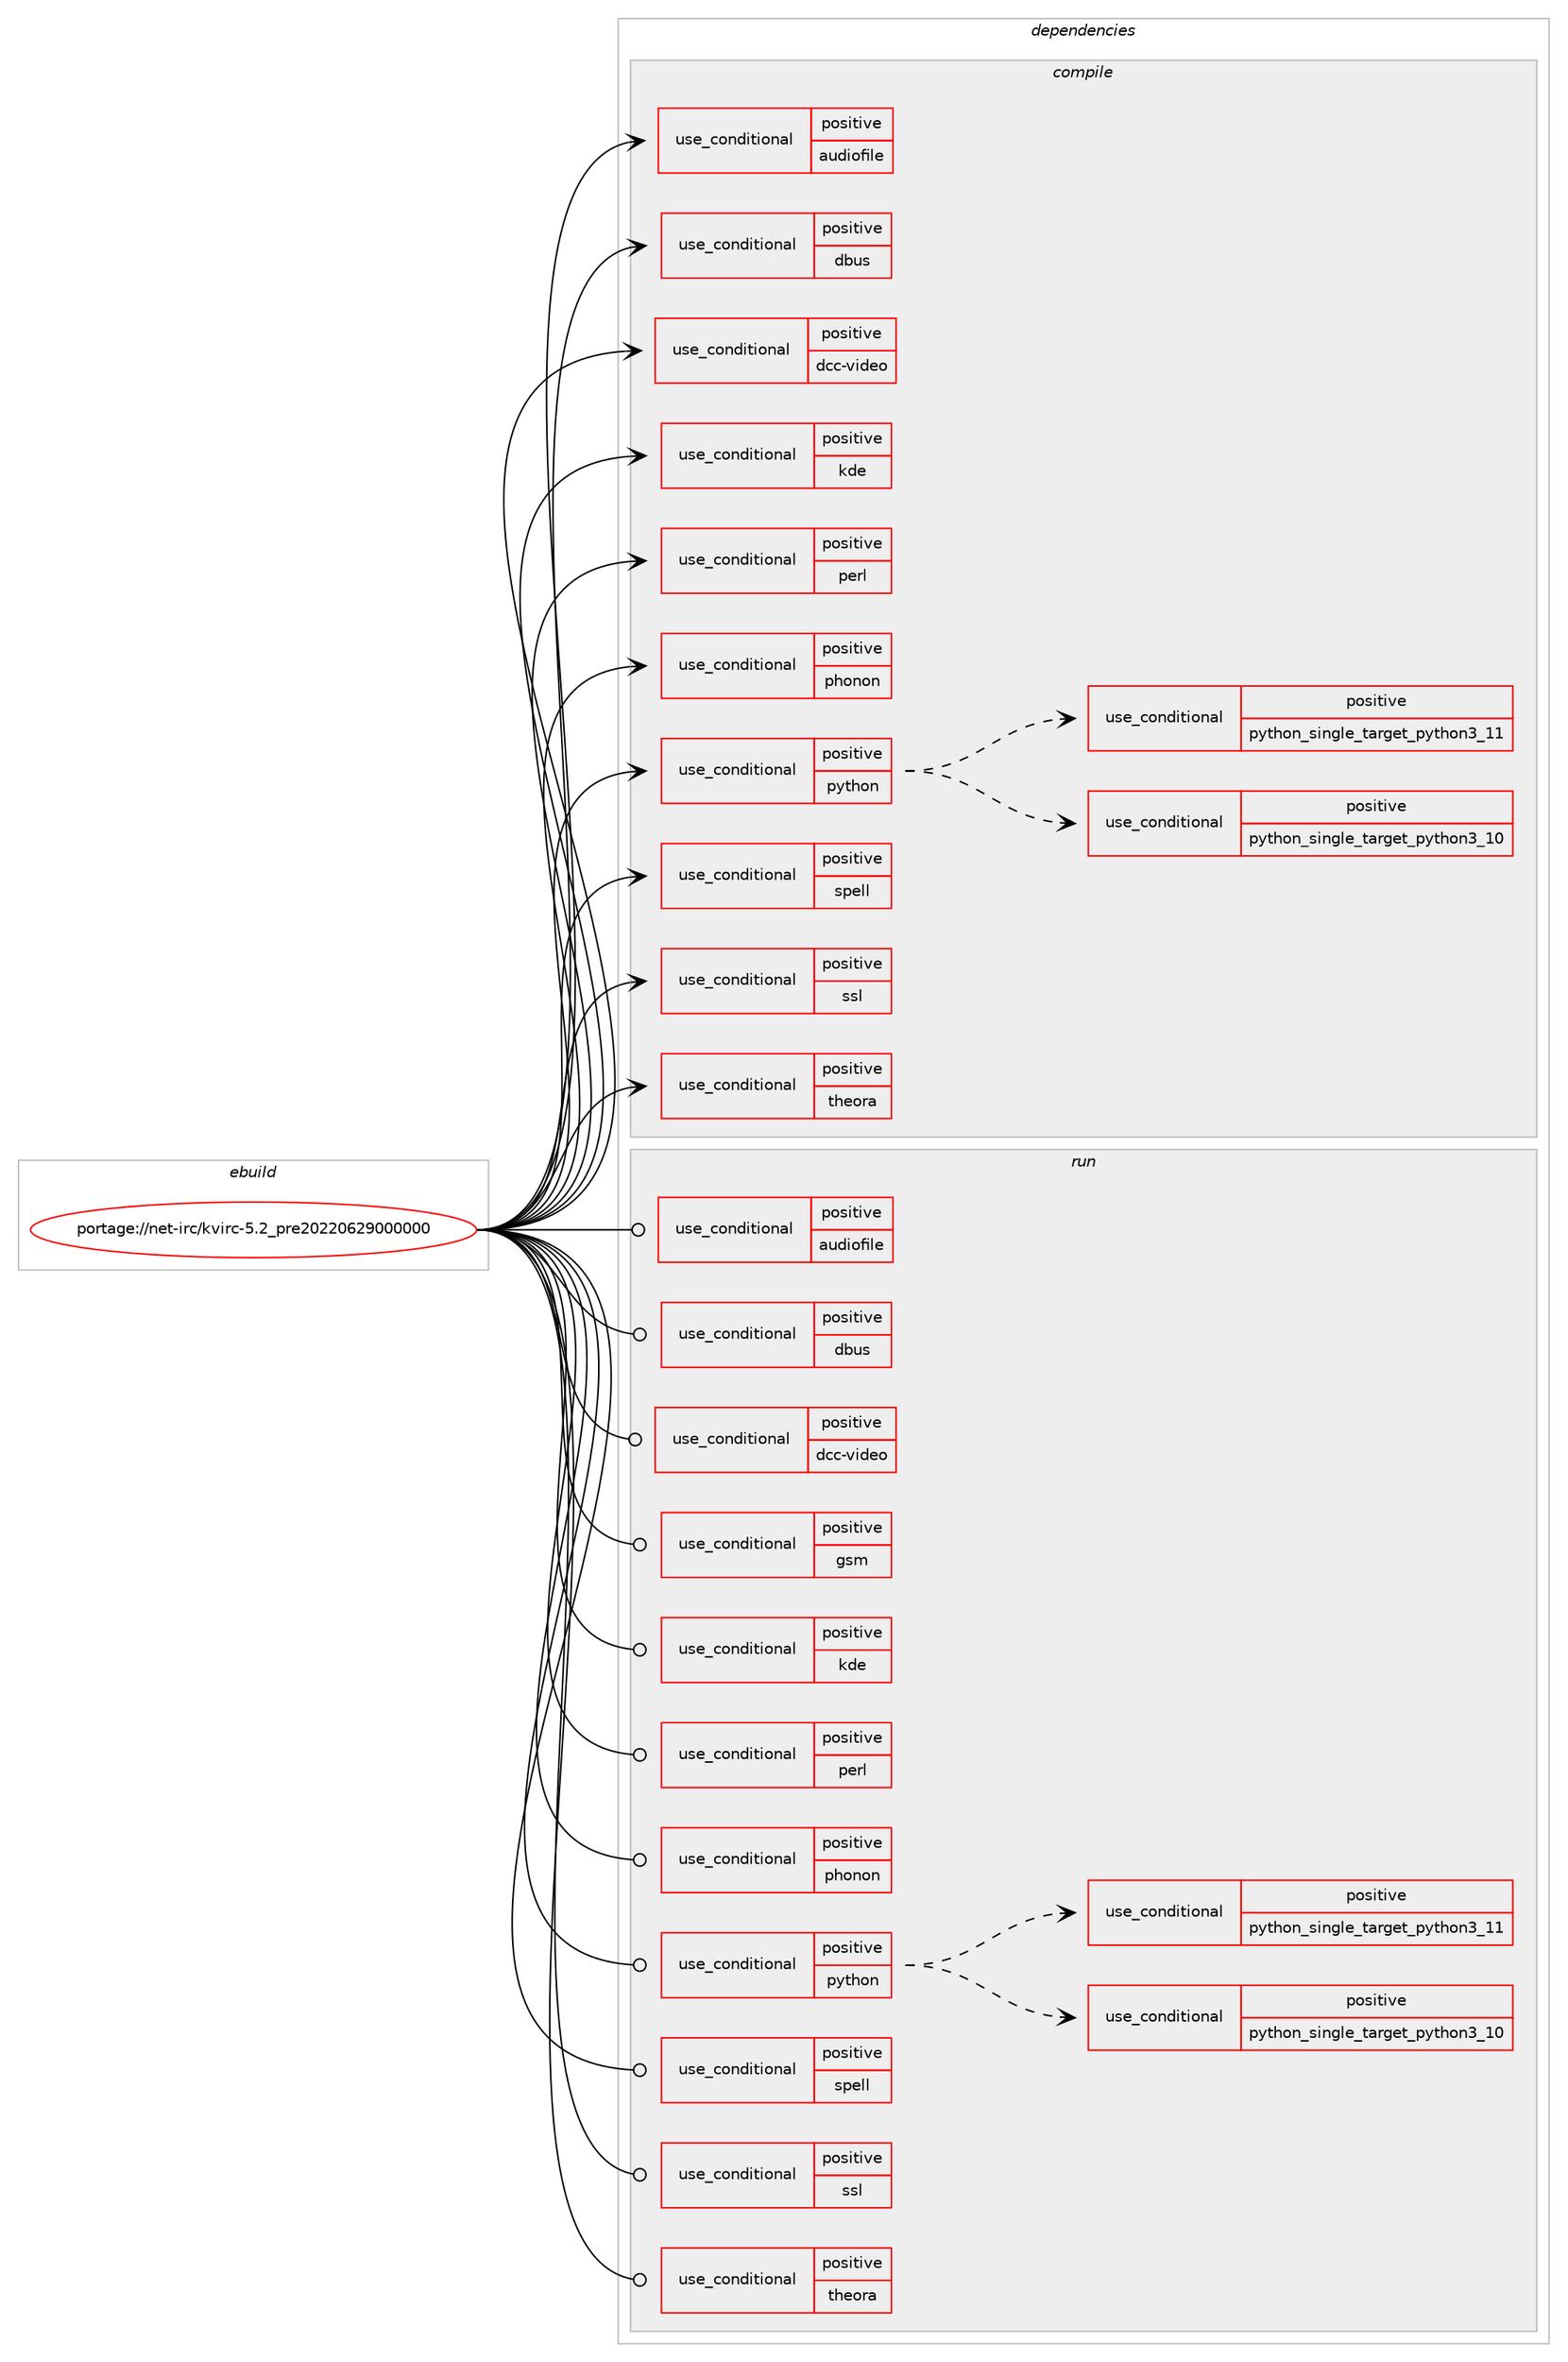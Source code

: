 digraph prolog {

# *************
# Graph options
# *************

newrank=true;
concentrate=true;
compound=true;
graph [rankdir=LR,fontname=Helvetica,fontsize=10,ranksep=1.5];#, ranksep=2.5, nodesep=0.2];
edge  [arrowhead=vee];
node  [fontname=Helvetica,fontsize=10];

# **********
# The ebuild
# **********

subgraph cluster_leftcol {
color=gray;
rank=same;
label=<<i>ebuild</i>>;
id [label="portage://net-irc/kvirc-5.2_pre20220629000000", color=red, width=4, href="../net-irc/kvirc-5.2_pre20220629000000.svg"];
}

# ****************
# The dependencies
# ****************

subgraph cluster_midcol {
color=gray;
label=<<i>dependencies</i>>;
subgraph cluster_compile {
fillcolor="#eeeeee";
style=filled;
label=<<i>compile</i>>;
subgraph cond2662 {
dependency3929 [label=<<TABLE BORDER="0" CELLBORDER="1" CELLSPACING="0" CELLPADDING="4"><TR><TD ROWSPAN="3" CELLPADDING="10">use_conditional</TD></TR><TR><TD>positive</TD></TR><TR><TD>audiofile</TD></TR></TABLE>>, shape=none, color=red];
# *** BEGIN UNKNOWN DEPENDENCY TYPE (TODO) ***
# dependency3929 -> package_dependency(portage://net-irc/kvirc-5.2_pre20220629000000,install,no,media-libs,audiofile,none,[,,],[],[])
# *** END UNKNOWN DEPENDENCY TYPE (TODO) ***

}
id:e -> dependency3929:w [weight=20,style="solid",arrowhead="vee"];
subgraph cond2663 {
dependency3930 [label=<<TABLE BORDER="0" CELLBORDER="1" CELLSPACING="0" CELLPADDING="4"><TR><TD ROWSPAN="3" CELLPADDING="10">use_conditional</TD></TR><TR><TD>positive</TD></TR><TR><TD>dbus</TD></TR></TABLE>>, shape=none, color=red];
# *** BEGIN UNKNOWN DEPENDENCY TYPE (TODO) ***
# dependency3930 -> package_dependency(portage://net-irc/kvirc-5.2_pre20220629000000,install,no,dev-qt,qtdbus,none,[,,],[slot(5)],[])
# *** END UNKNOWN DEPENDENCY TYPE (TODO) ***

}
id:e -> dependency3930:w [weight=20,style="solid",arrowhead="vee"];
subgraph cond2664 {
dependency3931 [label=<<TABLE BORDER="0" CELLBORDER="1" CELLSPACING="0" CELLPADDING="4"><TR><TD ROWSPAN="3" CELLPADDING="10">use_conditional</TD></TR><TR><TD>positive</TD></TR><TR><TD>dcc-video</TD></TR></TABLE>>, shape=none, color=red];
# *** BEGIN UNKNOWN DEPENDENCY TYPE (TODO) ***
# dependency3931 -> package_dependency(portage://net-irc/kvirc-5.2_pre20220629000000,install,no,dev-qt,qtmultimedia,none,[,,],[slot(5)],[use(enable(widgets),none)])
# *** END UNKNOWN DEPENDENCY TYPE (TODO) ***

}
id:e -> dependency3931:w [weight=20,style="solid",arrowhead="vee"];
subgraph cond2665 {
dependency3932 [label=<<TABLE BORDER="0" CELLBORDER="1" CELLSPACING="0" CELLPADDING="4"><TR><TD ROWSPAN="3" CELLPADDING="10">use_conditional</TD></TR><TR><TD>positive</TD></TR><TR><TD>kde</TD></TR></TABLE>>, shape=none, color=red];
# *** BEGIN UNKNOWN DEPENDENCY TYPE (TODO) ***
# dependency3932 -> package_dependency(portage://net-irc/kvirc-5.2_pre20220629000000,install,no,kde-frameworks,kcoreaddons,none,[,,],[slot(5)],[])
# *** END UNKNOWN DEPENDENCY TYPE (TODO) ***

# *** BEGIN UNKNOWN DEPENDENCY TYPE (TODO) ***
# dependency3932 -> package_dependency(portage://net-irc/kvirc-5.2_pre20220629000000,install,no,kde-frameworks,ki18n,none,[,,],[slot(5)],[])
# *** END UNKNOWN DEPENDENCY TYPE (TODO) ***

# *** BEGIN UNKNOWN DEPENDENCY TYPE (TODO) ***
# dependency3932 -> package_dependency(portage://net-irc/kvirc-5.2_pre20220629000000,install,no,kde-frameworks,knotifications,none,[,,],[slot(5)],[])
# *** END UNKNOWN DEPENDENCY TYPE (TODO) ***

# *** BEGIN UNKNOWN DEPENDENCY TYPE (TODO) ***
# dependency3932 -> package_dependency(portage://net-irc/kvirc-5.2_pre20220629000000,install,no,kde-frameworks,kservice,none,[,,],[slot(5)],[])
# *** END UNKNOWN DEPENDENCY TYPE (TODO) ***

# *** BEGIN UNKNOWN DEPENDENCY TYPE (TODO) ***
# dependency3932 -> package_dependency(portage://net-irc/kvirc-5.2_pre20220629000000,install,no,kde-frameworks,kwindowsystem,none,[,,],[slot(5)],[])
# *** END UNKNOWN DEPENDENCY TYPE (TODO) ***

# *** BEGIN UNKNOWN DEPENDENCY TYPE (TODO) ***
# dependency3932 -> package_dependency(portage://net-irc/kvirc-5.2_pre20220629000000,install,no,kde-frameworks,kxmlgui,none,[,,],[slot(5)],[])
# *** END UNKNOWN DEPENDENCY TYPE (TODO) ***

}
id:e -> dependency3932:w [weight=20,style="solid",arrowhead="vee"];
subgraph cond2666 {
dependency3933 [label=<<TABLE BORDER="0" CELLBORDER="1" CELLSPACING="0" CELLPADDING="4"><TR><TD ROWSPAN="3" CELLPADDING="10">use_conditional</TD></TR><TR><TD>positive</TD></TR><TR><TD>perl</TD></TR></TABLE>>, shape=none, color=red];
# *** BEGIN UNKNOWN DEPENDENCY TYPE (TODO) ***
# dependency3933 -> package_dependency(portage://net-irc/kvirc-5.2_pre20220629000000,install,no,dev-lang,perl,none,[,,],[slot(0),equal],[])
# *** END UNKNOWN DEPENDENCY TYPE (TODO) ***

}
id:e -> dependency3933:w [weight=20,style="solid",arrowhead="vee"];
subgraph cond2667 {
dependency3934 [label=<<TABLE BORDER="0" CELLBORDER="1" CELLSPACING="0" CELLPADDING="4"><TR><TD ROWSPAN="3" CELLPADDING="10">use_conditional</TD></TR><TR><TD>positive</TD></TR><TR><TD>phonon</TD></TR></TABLE>>, shape=none, color=red];
# *** BEGIN UNKNOWN DEPENDENCY TYPE (TODO) ***
# dependency3934 -> package_dependency(portage://net-irc/kvirc-5.2_pre20220629000000,install,no,media-libs,phonon,none,[,,],[],[use(enable(qt5),positive)])
# *** END UNKNOWN DEPENDENCY TYPE (TODO) ***

}
id:e -> dependency3934:w [weight=20,style="solid",arrowhead="vee"];
subgraph cond2668 {
dependency3935 [label=<<TABLE BORDER="0" CELLBORDER="1" CELLSPACING="0" CELLPADDING="4"><TR><TD ROWSPAN="3" CELLPADDING="10">use_conditional</TD></TR><TR><TD>positive</TD></TR><TR><TD>python</TD></TR></TABLE>>, shape=none, color=red];
subgraph cond2669 {
dependency3936 [label=<<TABLE BORDER="0" CELLBORDER="1" CELLSPACING="0" CELLPADDING="4"><TR><TD ROWSPAN="3" CELLPADDING="10">use_conditional</TD></TR><TR><TD>positive</TD></TR><TR><TD>python_single_target_python3_10</TD></TR></TABLE>>, shape=none, color=red];
# *** BEGIN UNKNOWN DEPENDENCY TYPE (TODO) ***
# dependency3936 -> package_dependency(portage://net-irc/kvirc-5.2_pre20220629000000,install,no,dev-lang,python,none,[,,],[slot(3.10)],[])
# *** END UNKNOWN DEPENDENCY TYPE (TODO) ***

}
dependency3935:e -> dependency3936:w [weight=20,style="dashed",arrowhead="vee"];
subgraph cond2670 {
dependency3937 [label=<<TABLE BORDER="0" CELLBORDER="1" CELLSPACING="0" CELLPADDING="4"><TR><TD ROWSPAN="3" CELLPADDING="10">use_conditional</TD></TR><TR><TD>positive</TD></TR><TR><TD>python_single_target_python3_11</TD></TR></TABLE>>, shape=none, color=red];
# *** BEGIN UNKNOWN DEPENDENCY TYPE (TODO) ***
# dependency3937 -> package_dependency(portage://net-irc/kvirc-5.2_pre20220629000000,install,no,dev-lang,python,none,[,,],[slot(3.11)],[])
# *** END UNKNOWN DEPENDENCY TYPE (TODO) ***

}
dependency3935:e -> dependency3937:w [weight=20,style="dashed",arrowhead="vee"];
}
id:e -> dependency3935:w [weight=20,style="solid",arrowhead="vee"];
subgraph cond2671 {
dependency3938 [label=<<TABLE BORDER="0" CELLBORDER="1" CELLSPACING="0" CELLPADDING="4"><TR><TD ROWSPAN="3" CELLPADDING="10">use_conditional</TD></TR><TR><TD>positive</TD></TR><TR><TD>spell</TD></TR></TABLE>>, shape=none, color=red];
# *** BEGIN UNKNOWN DEPENDENCY TYPE (TODO) ***
# dependency3938 -> package_dependency(portage://net-irc/kvirc-5.2_pre20220629000000,install,no,app-text,enchant,none,[,,],[slot(2)],[])
# *** END UNKNOWN DEPENDENCY TYPE (TODO) ***

}
id:e -> dependency3938:w [weight=20,style="solid",arrowhead="vee"];
subgraph cond2672 {
dependency3939 [label=<<TABLE BORDER="0" CELLBORDER="1" CELLSPACING="0" CELLPADDING="4"><TR><TD ROWSPAN="3" CELLPADDING="10">use_conditional</TD></TR><TR><TD>positive</TD></TR><TR><TD>ssl</TD></TR></TABLE>>, shape=none, color=red];
# *** BEGIN UNKNOWN DEPENDENCY TYPE (TODO) ***
# dependency3939 -> package_dependency(portage://net-irc/kvirc-5.2_pre20220629000000,install,no,dev-libs,openssl,none,[,,],[slot(0),equal],[])
# *** END UNKNOWN DEPENDENCY TYPE (TODO) ***

}
id:e -> dependency3939:w [weight=20,style="solid",arrowhead="vee"];
subgraph cond2673 {
dependency3940 [label=<<TABLE BORDER="0" CELLBORDER="1" CELLSPACING="0" CELLPADDING="4"><TR><TD ROWSPAN="3" CELLPADDING="10">use_conditional</TD></TR><TR><TD>positive</TD></TR><TR><TD>theora</TD></TR></TABLE>>, shape=none, color=red];
# *** BEGIN UNKNOWN DEPENDENCY TYPE (TODO) ***
# dependency3940 -> package_dependency(portage://net-irc/kvirc-5.2_pre20220629000000,install,no,media-libs,libogg,none,[,,],[],[])
# *** END UNKNOWN DEPENDENCY TYPE (TODO) ***

# *** BEGIN UNKNOWN DEPENDENCY TYPE (TODO) ***
# dependency3940 -> package_dependency(portage://net-irc/kvirc-5.2_pre20220629000000,install,no,media-libs,libtheora,none,[,,],[],[])
# *** END UNKNOWN DEPENDENCY TYPE (TODO) ***

# *** BEGIN UNKNOWN DEPENDENCY TYPE (TODO) ***
# dependency3940 -> package_dependency(portage://net-irc/kvirc-5.2_pre20220629000000,install,no,media-libs,libvorbis,none,[,,],[],[])
# *** END UNKNOWN DEPENDENCY TYPE (TODO) ***

}
id:e -> dependency3940:w [weight=20,style="solid",arrowhead="vee"];
# *** BEGIN UNKNOWN DEPENDENCY TYPE (TODO) ***
# id -> package_dependency(portage://net-irc/kvirc-5.2_pre20220629000000,install,no,dev-qt,qtcore,none,[,,],[slot(5)],[])
# *** END UNKNOWN DEPENDENCY TYPE (TODO) ***

# *** BEGIN UNKNOWN DEPENDENCY TYPE (TODO) ***
# id -> package_dependency(portage://net-irc/kvirc-5.2_pre20220629000000,install,no,dev-qt,qtgui,none,[,,],[slot(5)],[])
# *** END UNKNOWN DEPENDENCY TYPE (TODO) ***

# *** BEGIN UNKNOWN DEPENDENCY TYPE (TODO) ***
# id -> package_dependency(portage://net-irc/kvirc-5.2_pre20220629000000,install,no,dev-qt,qtmultimedia,none,[,,],[slot(5)],[])
# *** END UNKNOWN DEPENDENCY TYPE (TODO) ***

# *** BEGIN UNKNOWN DEPENDENCY TYPE (TODO) ***
# id -> package_dependency(portage://net-irc/kvirc-5.2_pre20220629000000,install,no,dev-qt,qtnetwork,none,[,,],[slot(5)],[])
# *** END UNKNOWN DEPENDENCY TYPE (TODO) ***

# *** BEGIN UNKNOWN DEPENDENCY TYPE (TODO) ***
# id -> package_dependency(portage://net-irc/kvirc-5.2_pre20220629000000,install,no,dev-qt,qtprintsupport,none,[,,],[slot(5)],[])
# *** END UNKNOWN DEPENDENCY TYPE (TODO) ***

# *** BEGIN UNKNOWN DEPENDENCY TYPE (TODO) ***
# id -> package_dependency(portage://net-irc/kvirc-5.2_pre20220629000000,install,no,dev-qt,qtsql,none,[,,],[slot(5)],[])
# *** END UNKNOWN DEPENDENCY TYPE (TODO) ***

# *** BEGIN UNKNOWN DEPENDENCY TYPE (TODO) ***
# id -> package_dependency(portage://net-irc/kvirc-5.2_pre20220629000000,install,no,dev-qt,qtwidgets,none,[,,],[slot(5)],[])
# *** END UNKNOWN DEPENDENCY TYPE (TODO) ***

# *** BEGIN UNKNOWN DEPENDENCY TYPE (TODO) ***
# id -> package_dependency(portage://net-irc/kvirc-5.2_pre20220629000000,install,no,dev-qt,qtx11extras,none,[,,],[slot(5)],[])
# *** END UNKNOWN DEPENDENCY TYPE (TODO) ***

# *** BEGIN UNKNOWN DEPENDENCY TYPE (TODO) ***
# id -> package_dependency(portage://net-irc/kvirc-5.2_pre20220629000000,install,no,dev-qt,qtxml,none,[,,],[slot(5)],[])
# *** END UNKNOWN DEPENDENCY TYPE (TODO) ***

# *** BEGIN UNKNOWN DEPENDENCY TYPE (TODO) ***
# id -> package_dependency(portage://net-irc/kvirc-5.2_pre20220629000000,install,no,sys-libs,zlib,none,[,,],[slot(0),equal],[])
# *** END UNKNOWN DEPENDENCY TYPE (TODO) ***

# *** BEGIN UNKNOWN DEPENDENCY TYPE (TODO) ***
# id -> package_dependency(portage://net-irc/kvirc-5.2_pre20220629000000,install,no,x11-libs,libX11,none,[,,],[],[])
# *** END UNKNOWN DEPENDENCY TYPE (TODO) ***

# *** BEGIN UNKNOWN DEPENDENCY TYPE (TODO) ***
# id -> package_dependency(portage://net-irc/kvirc-5.2_pre20220629000000,install,no,x11-libs,libXScrnSaver,none,[,,],[],[])
# *** END UNKNOWN DEPENDENCY TYPE (TODO) ***

}
subgraph cluster_compileandrun {
fillcolor="#eeeeee";
style=filled;
label=<<i>compile and run</i>>;
}
subgraph cluster_run {
fillcolor="#eeeeee";
style=filled;
label=<<i>run</i>>;
subgraph cond2674 {
dependency3941 [label=<<TABLE BORDER="0" CELLBORDER="1" CELLSPACING="0" CELLPADDING="4"><TR><TD ROWSPAN="3" CELLPADDING="10">use_conditional</TD></TR><TR><TD>positive</TD></TR><TR><TD>audiofile</TD></TR></TABLE>>, shape=none, color=red];
# *** BEGIN UNKNOWN DEPENDENCY TYPE (TODO) ***
# dependency3941 -> package_dependency(portage://net-irc/kvirc-5.2_pre20220629000000,run,no,media-libs,audiofile,none,[,,],[],[])
# *** END UNKNOWN DEPENDENCY TYPE (TODO) ***

}
id:e -> dependency3941:w [weight=20,style="solid",arrowhead="odot"];
subgraph cond2675 {
dependency3942 [label=<<TABLE BORDER="0" CELLBORDER="1" CELLSPACING="0" CELLPADDING="4"><TR><TD ROWSPAN="3" CELLPADDING="10">use_conditional</TD></TR><TR><TD>positive</TD></TR><TR><TD>dbus</TD></TR></TABLE>>, shape=none, color=red];
# *** BEGIN UNKNOWN DEPENDENCY TYPE (TODO) ***
# dependency3942 -> package_dependency(portage://net-irc/kvirc-5.2_pre20220629000000,run,no,dev-qt,qtdbus,none,[,,],[slot(5)],[])
# *** END UNKNOWN DEPENDENCY TYPE (TODO) ***

}
id:e -> dependency3942:w [weight=20,style="solid",arrowhead="odot"];
subgraph cond2676 {
dependency3943 [label=<<TABLE BORDER="0" CELLBORDER="1" CELLSPACING="0" CELLPADDING="4"><TR><TD ROWSPAN="3" CELLPADDING="10">use_conditional</TD></TR><TR><TD>positive</TD></TR><TR><TD>dcc-video</TD></TR></TABLE>>, shape=none, color=red];
# *** BEGIN UNKNOWN DEPENDENCY TYPE (TODO) ***
# dependency3943 -> package_dependency(portage://net-irc/kvirc-5.2_pre20220629000000,run,no,dev-qt,qtmultimedia,none,[,,],[slot(5)],[use(enable(widgets),none)])
# *** END UNKNOWN DEPENDENCY TYPE (TODO) ***

}
id:e -> dependency3943:w [weight=20,style="solid",arrowhead="odot"];
subgraph cond2677 {
dependency3944 [label=<<TABLE BORDER="0" CELLBORDER="1" CELLSPACING="0" CELLPADDING="4"><TR><TD ROWSPAN="3" CELLPADDING="10">use_conditional</TD></TR><TR><TD>positive</TD></TR><TR><TD>gsm</TD></TR></TABLE>>, shape=none, color=red];
# *** BEGIN UNKNOWN DEPENDENCY TYPE (TODO) ***
# dependency3944 -> package_dependency(portage://net-irc/kvirc-5.2_pre20220629000000,run,no,media-sound,gsm,none,[,,],[],[])
# *** END UNKNOWN DEPENDENCY TYPE (TODO) ***

}
id:e -> dependency3944:w [weight=20,style="solid",arrowhead="odot"];
subgraph cond2678 {
dependency3945 [label=<<TABLE BORDER="0" CELLBORDER="1" CELLSPACING="0" CELLPADDING="4"><TR><TD ROWSPAN="3" CELLPADDING="10">use_conditional</TD></TR><TR><TD>positive</TD></TR><TR><TD>kde</TD></TR></TABLE>>, shape=none, color=red];
# *** BEGIN UNKNOWN DEPENDENCY TYPE (TODO) ***
# dependency3945 -> package_dependency(portage://net-irc/kvirc-5.2_pre20220629000000,run,no,kde-frameworks,kcoreaddons,none,[,,],[slot(5)],[])
# *** END UNKNOWN DEPENDENCY TYPE (TODO) ***

# *** BEGIN UNKNOWN DEPENDENCY TYPE (TODO) ***
# dependency3945 -> package_dependency(portage://net-irc/kvirc-5.2_pre20220629000000,run,no,kde-frameworks,ki18n,none,[,,],[slot(5)],[])
# *** END UNKNOWN DEPENDENCY TYPE (TODO) ***

# *** BEGIN UNKNOWN DEPENDENCY TYPE (TODO) ***
# dependency3945 -> package_dependency(portage://net-irc/kvirc-5.2_pre20220629000000,run,no,kde-frameworks,knotifications,none,[,,],[slot(5)],[])
# *** END UNKNOWN DEPENDENCY TYPE (TODO) ***

# *** BEGIN UNKNOWN DEPENDENCY TYPE (TODO) ***
# dependency3945 -> package_dependency(portage://net-irc/kvirc-5.2_pre20220629000000,run,no,kde-frameworks,kservice,none,[,,],[slot(5)],[])
# *** END UNKNOWN DEPENDENCY TYPE (TODO) ***

# *** BEGIN UNKNOWN DEPENDENCY TYPE (TODO) ***
# dependency3945 -> package_dependency(portage://net-irc/kvirc-5.2_pre20220629000000,run,no,kde-frameworks,kwindowsystem,none,[,,],[slot(5)],[])
# *** END UNKNOWN DEPENDENCY TYPE (TODO) ***

# *** BEGIN UNKNOWN DEPENDENCY TYPE (TODO) ***
# dependency3945 -> package_dependency(portage://net-irc/kvirc-5.2_pre20220629000000,run,no,kde-frameworks,kxmlgui,none,[,,],[slot(5)],[])
# *** END UNKNOWN DEPENDENCY TYPE (TODO) ***

}
id:e -> dependency3945:w [weight=20,style="solid",arrowhead="odot"];
subgraph cond2679 {
dependency3946 [label=<<TABLE BORDER="0" CELLBORDER="1" CELLSPACING="0" CELLPADDING="4"><TR><TD ROWSPAN="3" CELLPADDING="10">use_conditional</TD></TR><TR><TD>positive</TD></TR><TR><TD>perl</TD></TR></TABLE>>, shape=none, color=red];
# *** BEGIN UNKNOWN DEPENDENCY TYPE (TODO) ***
# dependency3946 -> package_dependency(portage://net-irc/kvirc-5.2_pre20220629000000,run,no,dev-lang,perl,none,[,,],[slot(0),equal],[])
# *** END UNKNOWN DEPENDENCY TYPE (TODO) ***

}
id:e -> dependency3946:w [weight=20,style="solid",arrowhead="odot"];
subgraph cond2680 {
dependency3947 [label=<<TABLE BORDER="0" CELLBORDER="1" CELLSPACING="0" CELLPADDING="4"><TR><TD ROWSPAN="3" CELLPADDING="10">use_conditional</TD></TR><TR><TD>positive</TD></TR><TR><TD>phonon</TD></TR></TABLE>>, shape=none, color=red];
# *** BEGIN UNKNOWN DEPENDENCY TYPE (TODO) ***
# dependency3947 -> package_dependency(portage://net-irc/kvirc-5.2_pre20220629000000,run,no,media-libs,phonon,none,[,,],[],[use(enable(qt5),positive)])
# *** END UNKNOWN DEPENDENCY TYPE (TODO) ***

}
id:e -> dependency3947:w [weight=20,style="solid",arrowhead="odot"];
subgraph cond2681 {
dependency3948 [label=<<TABLE BORDER="0" CELLBORDER="1" CELLSPACING="0" CELLPADDING="4"><TR><TD ROWSPAN="3" CELLPADDING="10">use_conditional</TD></TR><TR><TD>positive</TD></TR><TR><TD>python</TD></TR></TABLE>>, shape=none, color=red];
subgraph cond2682 {
dependency3949 [label=<<TABLE BORDER="0" CELLBORDER="1" CELLSPACING="0" CELLPADDING="4"><TR><TD ROWSPAN="3" CELLPADDING="10">use_conditional</TD></TR><TR><TD>positive</TD></TR><TR><TD>python_single_target_python3_10</TD></TR></TABLE>>, shape=none, color=red];
# *** BEGIN UNKNOWN DEPENDENCY TYPE (TODO) ***
# dependency3949 -> package_dependency(portage://net-irc/kvirc-5.2_pre20220629000000,run,no,dev-lang,python,none,[,,],[slot(3.10)],[])
# *** END UNKNOWN DEPENDENCY TYPE (TODO) ***

}
dependency3948:e -> dependency3949:w [weight=20,style="dashed",arrowhead="vee"];
subgraph cond2683 {
dependency3950 [label=<<TABLE BORDER="0" CELLBORDER="1" CELLSPACING="0" CELLPADDING="4"><TR><TD ROWSPAN="3" CELLPADDING="10">use_conditional</TD></TR><TR><TD>positive</TD></TR><TR><TD>python_single_target_python3_11</TD></TR></TABLE>>, shape=none, color=red];
# *** BEGIN UNKNOWN DEPENDENCY TYPE (TODO) ***
# dependency3950 -> package_dependency(portage://net-irc/kvirc-5.2_pre20220629000000,run,no,dev-lang,python,none,[,,],[slot(3.11)],[])
# *** END UNKNOWN DEPENDENCY TYPE (TODO) ***

}
dependency3948:e -> dependency3950:w [weight=20,style="dashed",arrowhead="vee"];
}
id:e -> dependency3948:w [weight=20,style="solid",arrowhead="odot"];
subgraph cond2684 {
dependency3951 [label=<<TABLE BORDER="0" CELLBORDER="1" CELLSPACING="0" CELLPADDING="4"><TR><TD ROWSPAN="3" CELLPADDING="10">use_conditional</TD></TR><TR><TD>positive</TD></TR><TR><TD>spell</TD></TR></TABLE>>, shape=none, color=red];
# *** BEGIN UNKNOWN DEPENDENCY TYPE (TODO) ***
# dependency3951 -> package_dependency(portage://net-irc/kvirc-5.2_pre20220629000000,run,no,app-text,enchant,none,[,,],[slot(2)],[])
# *** END UNKNOWN DEPENDENCY TYPE (TODO) ***

}
id:e -> dependency3951:w [weight=20,style="solid",arrowhead="odot"];
subgraph cond2685 {
dependency3952 [label=<<TABLE BORDER="0" CELLBORDER="1" CELLSPACING="0" CELLPADDING="4"><TR><TD ROWSPAN="3" CELLPADDING="10">use_conditional</TD></TR><TR><TD>positive</TD></TR><TR><TD>ssl</TD></TR></TABLE>>, shape=none, color=red];
# *** BEGIN UNKNOWN DEPENDENCY TYPE (TODO) ***
# dependency3952 -> package_dependency(portage://net-irc/kvirc-5.2_pre20220629000000,run,no,dev-libs,openssl,none,[,,],[slot(0),equal],[])
# *** END UNKNOWN DEPENDENCY TYPE (TODO) ***

}
id:e -> dependency3952:w [weight=20,style="solid",arrowhead="odot"];
subgraph cond2686 {
dependency3953 [label=<<TABLE BORDER="0" CELLBORDER="1" CELLSPACING="0" CELLPADDING="4"><TR><TD ROWSPAN="3" CELLPADDING="10">use_conditional</TD></TR><TR><TD>positive</TD></TR><TR><TD>theora</TD></TR></TABLE>>, shape=none, color=red];
# *** BEGIN UNKNOWN DEPENDENCY TYPE (TODO) ***
# dependency3953 -> package_dependency(portage://net-irc/kvirc-5.2_pre20220629000000,run,no,media-libs,libogg,none,[,,],[],[])
# *** END UNKNOWN DEPENDENCY TYPE (TODO) ***

# *** BEGIN UNKNOWN DEPENDENCY TYPE (TODO) ***
# dependency3953 -> package_dependency(portage://net-irc/kvirc-5.2_pre20220629000000,run,no,media-libs,libtheora,none,[,,],[],[])
# *** END UNKNOWN DEPENDENCY TYPE (TODO) ***

# *** BEGIN UNKNOWN DEPENDENCY TYPE (TODO) ***
# dependency3953 -> package_dependency(portage://net-irc/kvirc-5.2_pre20220629000000,run,no,media-libs,libvorbis,none,[,,],[],[])
# *** END UNKNOWN DEPENDENCY TYPE (TODO) ***

}
id:e -> dependency3953:w [weight=20,style="solid",arrowhead="odot"];
# *** BEGIN UNKNOWN DEPENDENCY TYPE (TODO) ***
# id -> package_dependency(portage://net-irc/kvirc-5.2_pre20220629000000,run,no,dev-qt,qtcore,none,[,,],[slot(5)],[])
# *** END UNKNOWN DEPENDENCY TYPE (TODO) ***

# *** BEGIN UNKNOWN DEPENDENCY TYPE (TODO) ***
# id -> package_dependency(portage://net-irc/kvirc-5.2_pre20220629000000,run,no,dev-qt,qtgui,none,[,,],[slot(5)],[])
# *** END UNKNOWN DEPENDENCY TYPE (TODO) ***

# *** BEGIN UNKNOWN DEPENDENCY TYPE (TODO) ***
# id -> package_dependency(portage://net-irc/kvirc-5.2_pre20220629000000,run,no,dev-qt,qtmultimedia,none,[,,],[slot(5)],[])
# *** END UNKNOWN DEPENDENCY TYPE (TODO) ***

# *** BEGIN UNKNOWN DEPENDENCY TYPE (TODO) ***
# id -> package_dependency(portage://net-irc/kvirc-5.2_pre20220629000000,run,no,dev-qt,qtnetwork,none,[,,],[slot(5)],[])
# *** END UNKNOWN DEPENDENCY TYPE (TODO) ***

# *** BEGIN UNKNOWN DEPENDENCY TYPE (TODO) ***
# id -> package_dependency(portage://net-irc/kvirc-5.2_pre20220629000000,run,no,dev-qt,qtprintsupport,none,[,,],[slot(5)],[])
# *** END UNKNOWN DEPENDENCY TYPE (TODO) ***

# *** BEGIN UNKNOWN DEPENDENCY TYPE (TODO) ***
# id -> package_dependency(portage://net-irc/kvirc-5.2_pre20220629000000,run,no,dev-qt,qtsql,none,[,,],[slot(5)],[])
# *** END UNKNOWN DEPENDENCY TYPE (TODO) ***

# *** BEGIN UNKNOWN DEPENDENCY TYPE (TODO) ***
# id -> package_dependency(portage://net-irc/kvirc-5.2_pre20220629000000,run,no,dev-qt,qtwidgets,none,[,,],[slot(5)],[])
# *** END UNKNOWN DEPENDENCY TYPE (TODO) ***

# *** BEGIN UNKNOWN DEPENDENCY TYPE (TODO) ***
# id -> package_dependency(portage://net-irc/kvirc-5.2_pre20220629000000,run,no,dev-qt,qtx11extras,none,[,,],[slot(5)],[])
# *** END UNKNOWN DEPENDENCY TYPE (TODO) ***

# *** BEGIN UNKNOWN DEPENDENCY TYPE (TODO) ***
# id -> package_dependency(portage://net-irc/kvirc-5.2_pre20220629000000,run,no,dev-qt,qtxml,none,[,,],[slot(5)],[])
# *** END UNKNOWN DEPENDENCY TYPE (TODO) ***

# *** BEGIN UNKNOWN DEPENDENCY TYPE (TODO) ***
# id -> package_dependency(portage://net-irc/kvirc-5.2_pre20220629000000,run,no,sys-libs,zlib,none,[,,],[slot(0),equal],[])
# *** END UNKNOWN DEPENDENCY TYPE (TODO) ***

# *** BEGIN UNKNOWN DEPENDENCY TYPE (TODO) ***
# id -> package_dependency(portage://net-irc/kvirc-5.2_pre20220629000000,run,no,x11-libs,libX11,none,[,,],[],[])
# *** END UNKNOWN DEPENDENCY TYPE (TODO) ***

# *** BEGIN UNKNOWN DEPENDENCY TYPE (TODO) ***
# id -> package_dependency(portage://net-irc/kvirc-5.2_pre20220629000000,run,no,x11-libs,libXScrnSaver,none,[,,],[],[])
# *** END UNKNOWN DEPENDENCY TYPE (TODO) ***

}
}

# **************
# The candidates
# **************

subgraph cluster_choices {
rank=same;
color=gray;
label=<<i>candidates</i>>;

}

}
